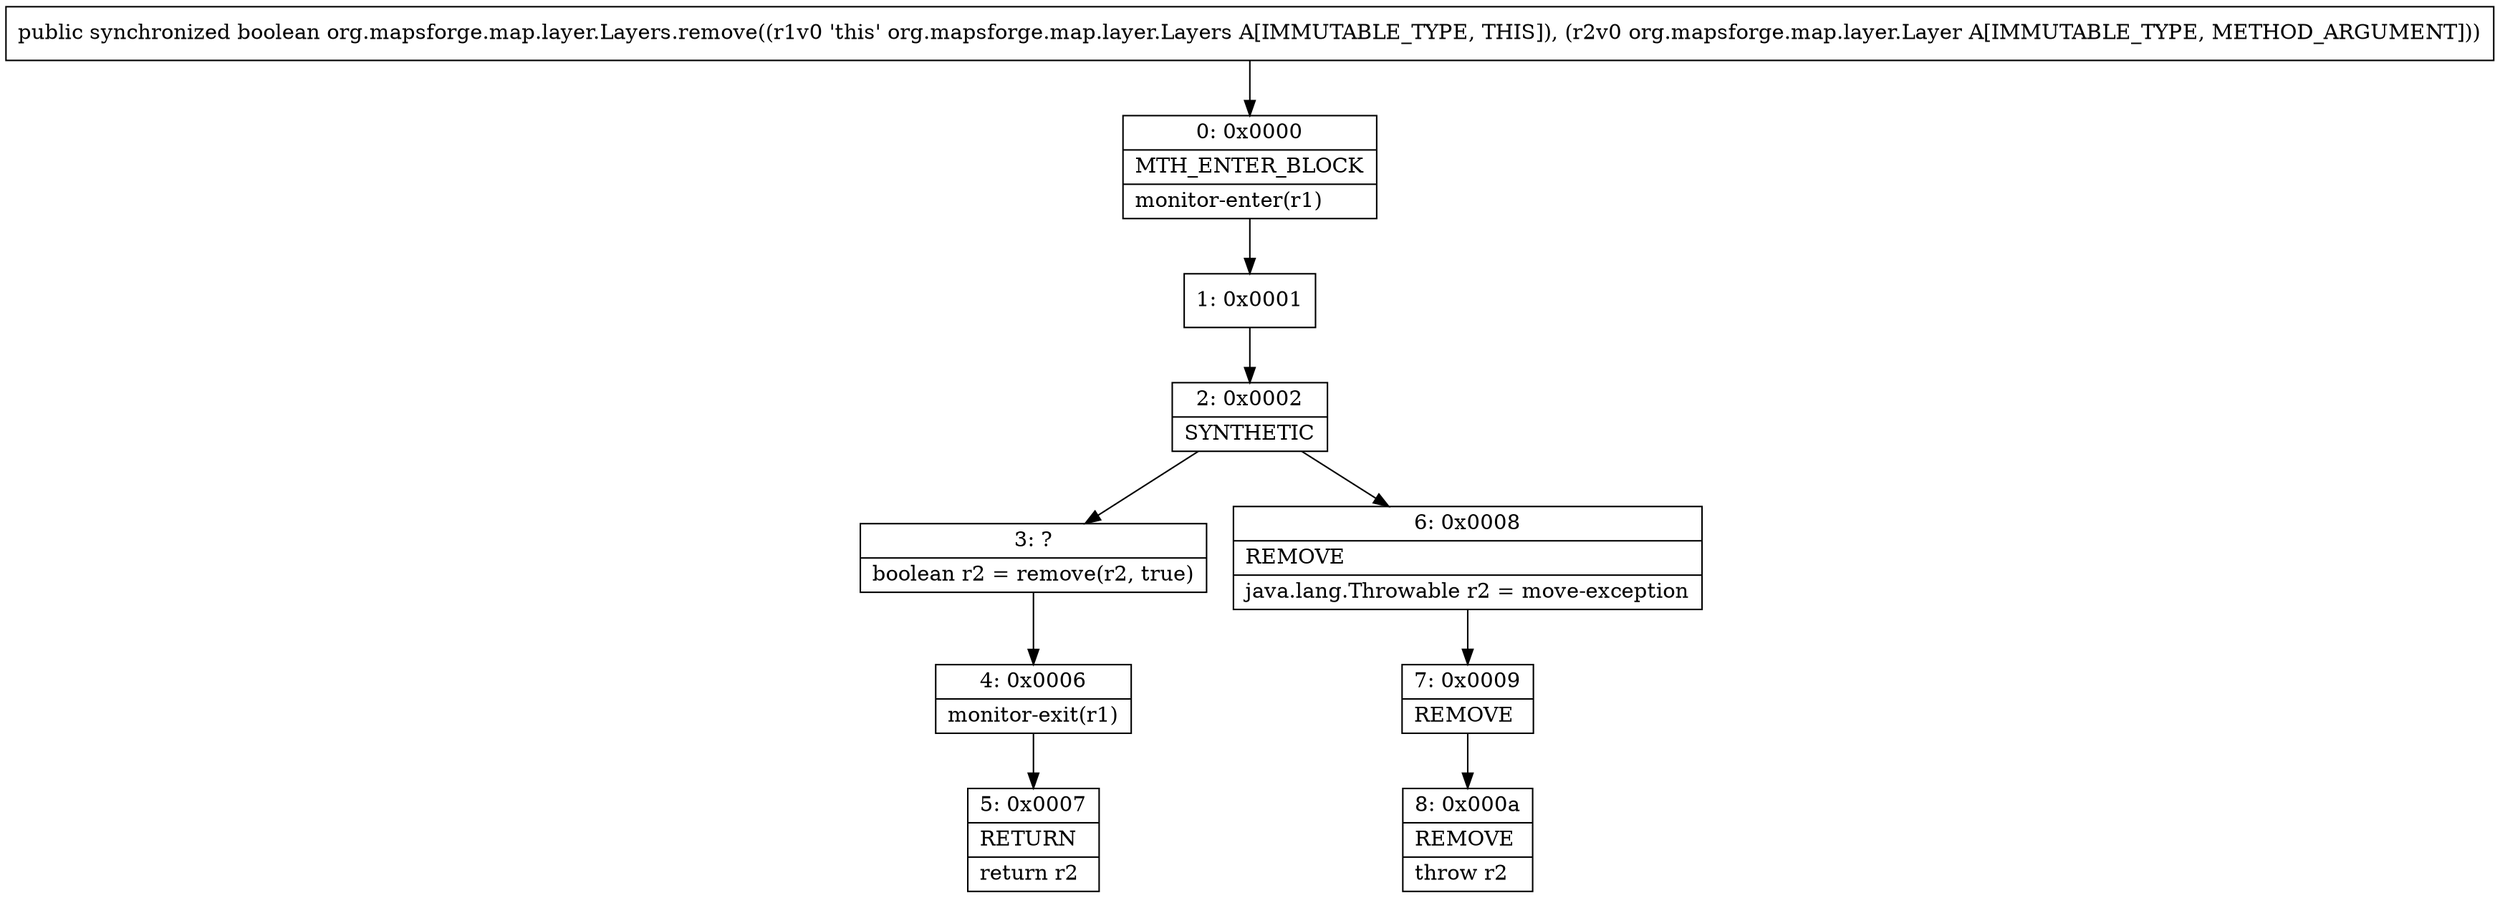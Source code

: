 digraph "CFG fororg.mapsforge.map.layer.Layers.remove(Lorg\/mapsforge\/map\/layer\/Layer;)Z" {
Node_0 [shape=record,label="{0\:\ 0x0000|MTH_ENTER_BLOCK\l|monitor\-enter(r1)\l}"];
Node_1 [shape=record,label="{1\:\ 0x0001}"];
Node_2 [shape=record,label="{2\:\ 0x0002|SYNTHETIC\l}"];
Node_3 [shape=record,label="{3\:\ ?|boolean r2 = remove(r2, true)\l}"];
Node_4 [shape=record,label="{4\:\ 0x0006|monitor\-exit(r1)\l}"];
Node_5 [shape=record,label="{5\:\ 0x0007|RETURN\l|return r2\l}"];
Node_6 [shape=record,label="{6\:\ 0x0008|REMOVE\l|java.lang.Throwable r2 = move\-exception\l}"];
Node_7 [shape=record,label="{7\:\ 0x0009|REMOVE\l}"];
Node_8 [shape=record,label="{8\:\ 0x000a|REMOVE\l|throw r2\l}"];
MethodNode[shape=record,label="{public synchronized boolean org.mapsforge.map.layer.Layers.remove((r1v0 'this' org.mapsforge.map.layer.Layers A[IMMUTABLE_TYPE, THIS]), (r2v0 org.mapsforge.map.layer.Layer A[IMMUTABLE_TYPE, METHOD_ARGUMENT])) }"];
MethodNode -> Node_0;
Node_0 -> Node_1;
Node_1 -> Node_2;
Node_2 -> Node_3;
Node_2 -> Node_6;
Node_3 -> Node_4;
Node_4 -> Node_5;
Node_6 -> Node_7;
Node_7 -> Node_8;
}

